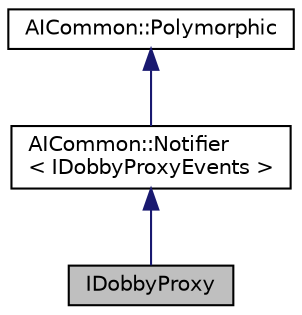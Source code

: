 digraph "IDobbyProxy"
{
 // LATEX_PDF_SIZE
  edge [fontname="Helvetica",fontsize="10",labelfontname="Helvetica",labelfontsize="10"];
  node [fontname="Helvetica",fontsize="10",shape=record];
  Node1 [label="IDobbyProxy",height=0.2,width=0.4,color="black", fillcolor="grey75", style="filled", fontcolor="black",tooltip="Wrapper around an IpcService object that provides simpler method calls to the Dobby 'hypervisor' daem..."];
  Node2 -> Node1 [dir="back",color="midnightblue",fontsize="10",style="solid",fontname="Helvetica"];
  Node2 [label="AICommon::Notifier\l\< IDobbyProxyEvents \>",height=0.2,width=0.4,color="black", fillcolor="white", style="filled",URL="$classAICommon_1_1Notifier.html",tooltip=" "];
  Node3 -> Node2 [dir="back",color="midnightblue",fontsize="10",style="solid",fontname="Helvetica"];
  Node3 [label="AICommon::Polymorphic",height=0.2,width=0.4,color="black", fillcolor="white", style="filled",URL="$classAICommon_1_1Polymorphic.html",tooltip="Inherit from this from all types that have virtual functions."];
}

